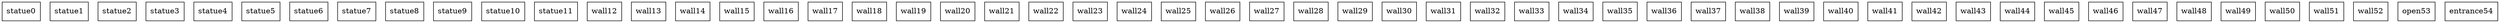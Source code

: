 graph room {
 node [shape="box"]; statue0 [pos="12,7!"]; statue1 [pos="9,7!"]; statue2 [pos="6,7!"]; statue3 [pos="3,7!"]; statue4 [pos="12,5!"]; statue5 [pos="9,5!"]; statue6 [pos="6,5!"]; statue7 [pos="3,5!"]; statue8 [pos="12,3!"]; statue9 [pos="9,3!"]; statue10 [pos="6,3!"]; statue11 [pos="3,3!"]; wall12 [pos="1,1!"]; wall13 [pos="2,1!"]; wall14 [pos="3,1!"]; wall15 [pos="4,1!"]; wall16 [pos="5,1!"]; wall17 [pos="6,1!"]; wall18 [pos="7,1!"]; wall19 [pos="8,1!"]; wall20 [pos="9,1!"]; wall21 [pos="10,1!"]; wall22 [pos="11,1!"]; wall23 [pos="12,1!"]; wall24 [pos="13,1!"]; wall25 [pos="14,1!"]; wall26 [pos="1,2!"]; wall27 [pos="14,2!"]; wall28 [pos="1,3!"]; wall29 [pos="14,3!"]; wall30 [pos="1,4!"]; wall31 [pos="14,4!"]; wall32 [pos="14,5!"]; wall33 [pos="1,6!"]; wall34 [pos="14,6!"]; wall35 [pos="1,7!"]; wall36 [pos="14,7!"]; wall37 [pos="1,8!"]; wall38 [pos="14,8!"]; wall39 [pos="1,9!"]; wall40 [pos="2,9!"]; wall41 [pos="3,9!"]; wall42 [pos="4,9!"]; wall43 [pos="5,9!"]; wall44 [pos="6,9!"]; wall45 [pos="7,9!"]; wall46 [pos="8,9!"]; wall47 [pos="9,9!"]; wall48 [pos="10,9!"]; wall49 [pos="11,9!"]; wall50 [pos="12,9!"]; wall51 [pos="13,9!"]; wall52 [pos="14,9!"]; open53 [pos="1,5!"]; entrance54 [pos="7,7!"]; }